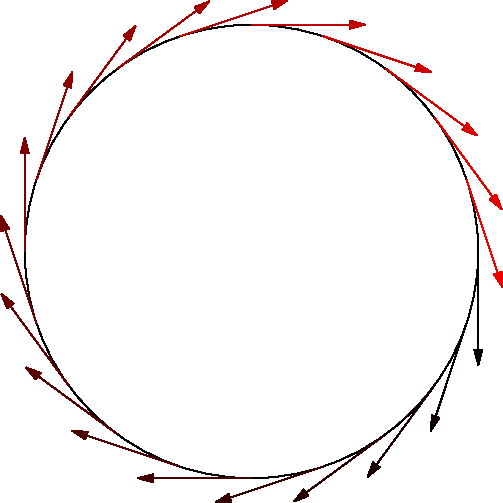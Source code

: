 size(0,0);

path cle=scale(4cm)*reverse(unitcircle);

draw(cle);

for(real i=0; i<=length(cle); i+=.2)
  draw(point(cle,i)--2cm*dir(cle,i)+point(cle,i),Arrow,p=i/length(cle)*red);
